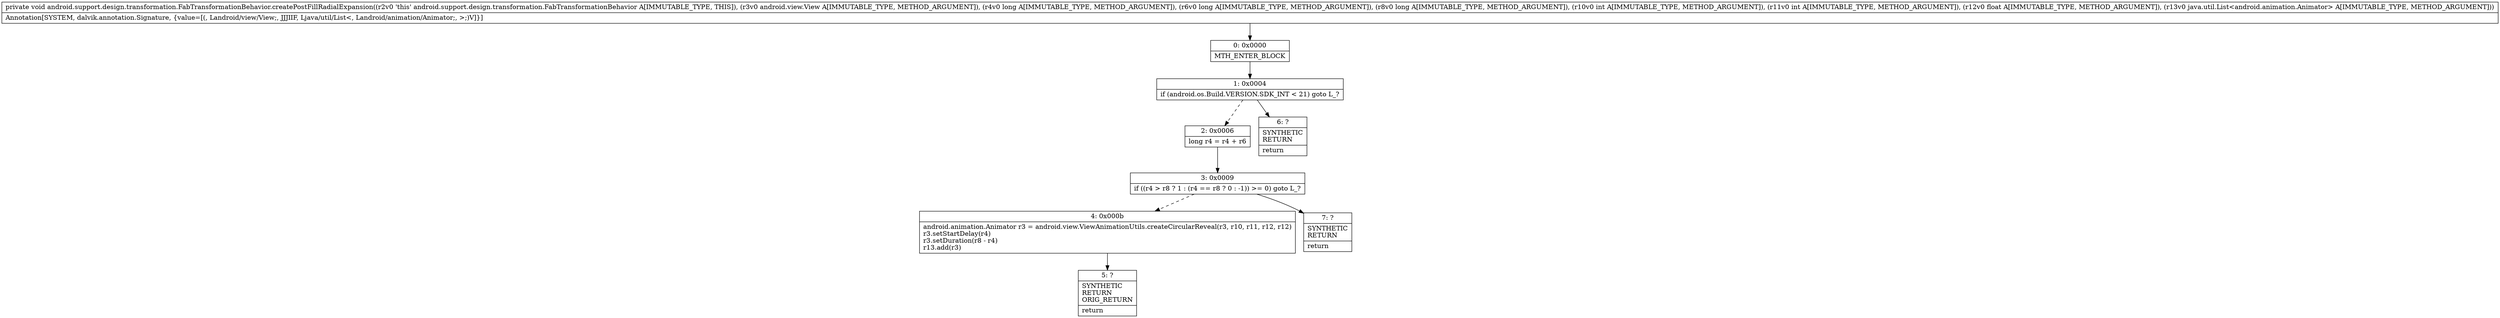 digraph "CFG forandroid.support.design.transformation.FabTransformationBehavior.createPostFillRadialExpansion(Landroid\/view\/View;JJJIIFLjava\/util\/List;)V" {
Node_0 [shape=record,label="{0\:\ 0x0000|MTH_ENTER_BLOCK\l}"];
Node_1 [shape=record,label="{1\:\ 0x0004|if (android.os.Build.VERSION.SDK_INT \< 21) goto L_?\l}"];
Node_2 [shape=record,label="{2\:\ 0x0006|long r4 = r4 + r6\l}"];
Node_3 [shape=record,label="{3\:\ 0x0009|if ((r4 \> r8 ? 1 : (r4 == r8 ? 0 : \-1)) \>= 0) goto L_?\l}"];
Node_4 [shape=record,label="{4\:\ 0x000b|android.animation.Animator r3 = android.view.ViewAnimationUtils.createCircularReveal(r3, r10, r11, r12, r12)\lr3.setStartDelay(r4)\lr3.setDuration(r8 \- r4)\lr13.add(r3)\l}"];
Node_5 [shape=record,label="{5\:\ ?|SYNTHETIC\lRETURN\lORIG_RETURN\l|return\l}"];
Node_6 [shape=record,label="{6\:\ ?|SYNTHETIC\lRETURN\l|return\l}"];
Node_7 [shape=record,label="{7\:\ ?|SYNTHETIC\lRETURN\l|return\l}"];
MethodNode[shape=record,label="{private void android.support.design.transformation.FabTransformationBehavior.createPostFillRadialExpansion((r2v0 'this' android.support.design.transformation.FabTransformationBehavior A[IMMUTABLE_TYPE, THIS]), (r3v0 android.view.View A[IMMUTABLE_TYPE, METHOD_ARGUMENT]), (r4v0 long A[IMMUTABLE_TYPE, METHOD_ARGUMENT]), (r6v0 long A[IMMUTABLE_TYPE, METHOD_ARGUMENT]), (r8v0 long A[IMMUTABLE_TYPE, METHOD_ARGUMENT]), (r10v0 int A[IMMUTABLE_TYPE, METHOD_ARGUMENT]), (r11v0 int A[IMMUTABLE_TYPE, METHOD_ARGUMENT]), (r12v0 float A[IMMUTABLE_TYPE, METHOD_ARGUMENT]), (r13v0 java.util.List\<android.animation.Animator\> A[IMMUTABLE_TYPE, METHOD_ARGUMENT]))  | Annotation[SYSTEM, dalvik.annotation.Signature, \{value=[(, Landroid\/view\/View;, JJJIIF, Ljava\/util\/List\<, Landroid\/animation\/Animator;, \>;)V]\}]\l}"];
MethodNode -> Node_0;
Node_0 -> Node_1;
Node_1 -> Node_2[style=dashed];
Node_1 -> Node_6;
Node_2 -> Node_3;
Node_3 -> Node_4[style=dashed];
Node_3 -> Node_7;
Node_4 -> Node_5;
}

